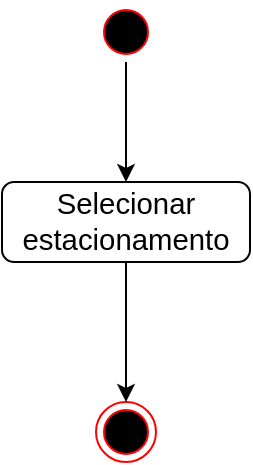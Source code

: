 <mxfile version="12.2.9" type="device" pages="1"><diagram id="fjOc1mpMxHUG3QhzN4w_" name="Page-1"><mxGraphModel dx="820" dy="462" grid="1" gridSize="10" guides="1" tooltips="1" connect="1" arrows="1" fold="1" page="1" pageScale="1" pageWidth="827" pageHeight="1169" math="0" shadow="0"><root><mxCell id="0"/><mxCell id="1" parent="0"/><mxCell id="Pi58kgcqrw20f2iXIol_-26" style="edgeStyle=orthogonalEdgeStyle;rounded=0;orthogonalLoop=1;jettySize=auto;html=1;entryX=0.5;entryY=0;entryDx=0;entryDy=0;" edge="1" parent="1" source="r20sMSzW2wNN8znys9Ez-1" target="Pi58kgcqrw20f2iXIol_-1"><mxGeometry relative="1" as="geometry"/></mxCell><mxCell id="r20sMSzW2wNN8znys9Ez-1" value="" style="ellipse;html=1;shape=startState;fillColor=#000000;strokeColor=#ff0000;" parent="1" vertex="1"><mxGeometry x="383" width="30" height="30" as="geometry"/></mxCell><mxCell id="r20sMSzW2wNN8znys9Ez-54" value="" style="ellipse;html=1;shape=endState;fillColor=#000000;strokeColor=#ff0000;" parent="1" vertex="1"><mxGeometry x="383" y="200" width="30" height="30" as="geometry"/></mxCell><mxCell id="Pi58kgcqrw20f2iXIol_-27" style="edgeStyle=orthogonalEdgeStyle;rounded=0;orthogonalLoop=1;jettySize=auto;html=1;entryX=0.5;entryY=0;entryDx=0;entryDy=0;" edge="1" parent="1" source="Pi58kgcqrw20f2iXIol_-1" target="r20sMSzW2wNN8znys9Ez-54"><mxGeometry relative="1" as="geometry"/></mxCell><mxCell id="Pi58kgcqrw20f2iXIol_-1" value="&lt;span id=&quot;docs-internal-guid-ae5fdcfc-7fff-414d-946f-712c0d4bb7b7&quot;&gt;&lt;span style=&quot;font-size: 11pt ; font-family: &amp;#34;arial&amp;#34; ; background-color: transparent ; vertical-align: baseline ; white-space: pre-wrap&quot;&gt;Selecionar estacionamento&lt;/span&gt;&lt;/span&gt;" style="rounded=1;whiteSpace=wrap;html=1;" vertex="1" parent="1"><mxGeometry x="336" y="90" width="124" height="40" as="geometry"/></mxCell></root></mxGraphModel></diagram></mxfile>